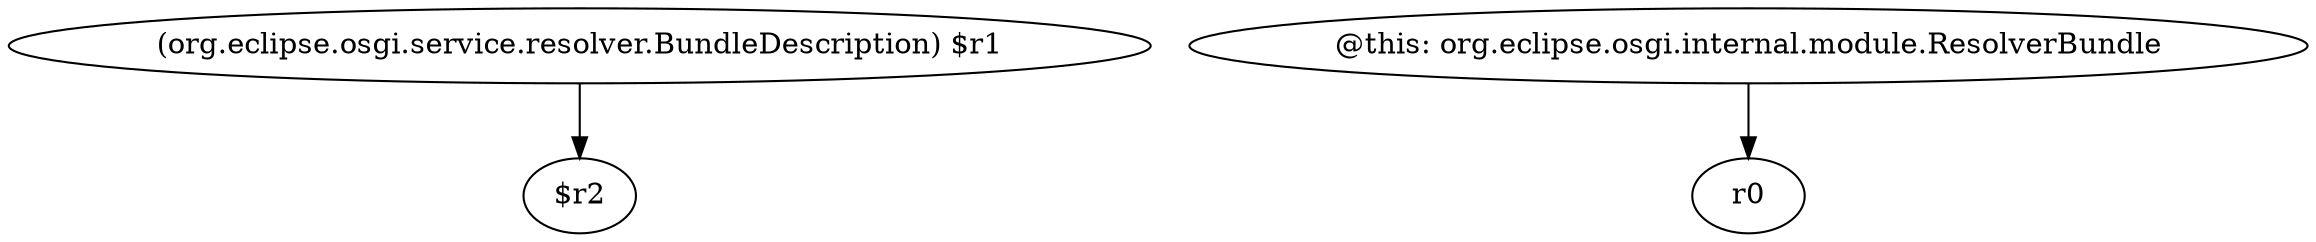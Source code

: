 digraph g {
0[label="(org.eclipse.osgi.service.resolver.BundleDescription) $r1"]
1[label="$r2"]
0->1[label=""]
2[label="@this: org.eclipse.osgi.internal.module.ResolverBundle"]
3[label="r0"]
2->3[label=""]
}
